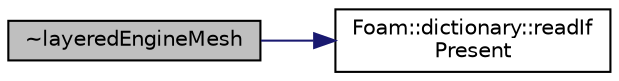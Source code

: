 digraph "~layeredEngineMesh"
{
  bgcolor="transparent";
  edge [fontname="Helvetica",fontsize="10",labelfontname="Helvetica",labelfontsize="10"];
  node [fontname="Helvetica",fontsize="10",shape=record];
  rankdir="LR";
  Node1 [label="~layeredEngineMesh",height=0.2,width=0.4,color="black", fillcolor="grey75", style="filled" fontcolor="black"];
  Node1 -> Node2 [color="midnightblue",fontsize="10",style="solid",fontname="Helvetica"];
  Node2 [label="Foam::dictionary::readIf\lPresent",height=0.2,width=0.4,color="black",URL="$classFoam_1_1dictionary.html#a8f7067ef9364fc3f5cb74b0f69feaef3",tooltip="Find an entry if present, and assign to T val. FatalIOError if it is found and the number of tokens i..."];
}
